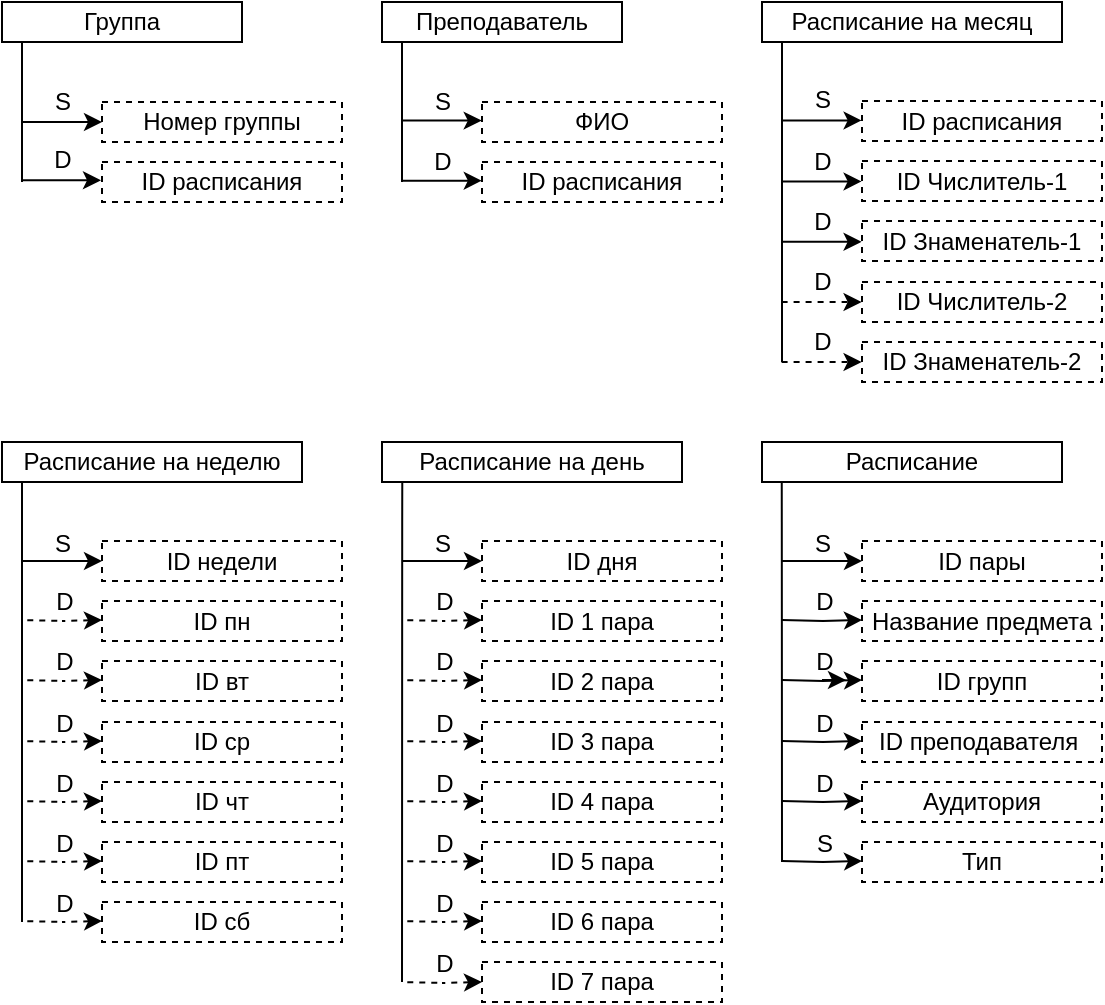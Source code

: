 <mxfile version="12.1.3" type="device" pages="1"><diagram id="t9Kr0khaXr0dIN8SXj3w" name="Page-1"><mxGraphModel dx="996" dy="578" grid="1" gridSize="10" guides="1" tooltips="1" connect="1" arrows="1" fold="1" page="1" pageScale="1" pageWidth="827" pageHeight="1169" math="0" shadow="0"><root><mxCell id="0"/><mxCell id="1" parent="0"/><mxCell id="m0qn-0lOwXxllAERB_n6-25" style="edgeStyle=orthogonalEdgeStyle;rounded=0;orthogonalLoop=1;jettySize=auto;html=1;entryX=0;entryY=0.5;entryDx=0;entryDy=0;" edge="1" parent="1" target="m0qn-0lOwXxllAERB_n6-26"><mxGeometry relative="1" as="geometry"><mxPoint x="110" y="380" as="targetPoint"/><mxPoint x="40" y="380" as="sourcePoint"/><Array as="points"><mxPoint x="40" y="380"/></Array></mxGeometry></mxCell><mxCell id="m0qn-0lOwXxllAERB_n6-32" value="S" style="text;html=1;resizable=0;points=[];align=center;verticalAlign=middle;labelBackgroundColor=#ffffff;" vertex="1" connectable="0" parent="m0qn-0lOwXxllAERB_n6-25"><mxGeometry y="15" relative="1" as="geometry"><mxPoint y="5" as="offset"/></mxGeometry></mxCell><mxCell id="m0qn-0lOwXxllAERB_n6-97" style="edgeStyle=orthogonalEdgeStyle;rounded=0;orthogonalLoop=1;jettySize=auto;html=1;endArrow=none;endFill=0;" edge="1" parent="1" source="m0qn-0lOwXxllAERB_n6-18"><mxGeometry relative="1" as="geometry"><mxPoint x="40" y="410" as="targetPoint"/><Array as="points"><mxPoint x="40" y="360"/><mxPoint x="40" y="360"/></Array></mxGeometry></mxCell><mxCell id="m0qn-0lOwXxllAERB_n6-18" value="Группа" style="rounded=0;whiteSpace=wrap;html=1;" vertex="1" parent="1"><mxGeometry x="30" y="320" width="120" height="20" as="geometry"/></mxCell><mxCell id="m0qn-0lOwXxllAERB_n6-116" style="edgeStyle=orthogonalEdgeStyle;rounded=0;orthogonalLoop=1;jettySize=auto;html=1;startArrow=none;startFill=0;endArrow=none;endFill=0;" edge="1" parent="1" source="m0qn-0lOwXxllAERB_n6-19"><mxGeometry relative="1" as="geometry"><mxPoint x="230" y="410" as="targetPoint"/><Array as="points"><mxPoint x="230" y="350"/><mxPoint x="230" y="350"/></Array></mxGeometry></mxCell><mxCell id="m0qn-0lOwXxllAERB_n6-19" value="Преподаватель" style="rounded=0;whiteSpace=wrap;html=1;" vertex="1" parent="1"><mxGeometry x="220" y="320" width="120" height="20" as="geometry"/></mxCell><mxCell id="m0qn-0lOwXxllAERB_n6-122" style="edgeStyle=orthogonalEdgeStyle;rounded=0;orthogonalLoop=1;jettySize=auto;html=1;startArrow=none;startFill=0;endArrow=none;endFill=0;" edge="1" parent="1" source="m0qn-0lOwXxllAERB_n6-21"><mxGeometry relative="1" as="geometry"><mxPoint x="420" y="500" as="targetPoint"/><Array as="points"><mxPoint x="420" y="350"/><mxPoint x="420" y="350"/></Array></mxGeometry></mxCell><mxCell id="m0qn-0lOwXxllAERB_n6-21" value="Расписание на месяц" style="rounded=0;whiteSpace=wrap;html=1;" vertex="1" parent="1"><mxGeometry x="410" y="320" width="150" height="20" as="geometry"/></mxCell><mxCell id="m0qn-0lOwXxllAERB_n6-98" style="edgeStyle=orthogonalEdgeStyle;rounded=0;orthogonalLoop=1;jettySize=auto;html=1;endArrow=none;endFill=0;" edge="1" parent="1" source="m0qn-0lOwXxllAERB_n6-22"><mxGeometry relative="1" as="geometry"><mxPoint x="40" y="780" as="targetPoint"/><Array as="points"><mxPoint x="40" y="580"/><mxPoint x="40" y="580"/></Array></mxGeometry></mxCell><mxCell id="m0qn-0lOwXxllAERB_n6-22" value="Расписание на неделю" style="rounded=0;whiteSpace=wrap;html=1;" vertex="1" parent="1"><mxGeometry x="30" y="540" width="150" height="20" as="geometry"/></mxCell><mxCell id="m0qn-0lOwXxllAERB_n6-23" value="Расписание на день" style="rounded=0;whiteSpace=wrap;html=1;" vertex="1" parent="1"><mxGeometry x="220" y="540" width="150" height="20" as="geometry"/></mxCell><mxCell id="m0qn-0lOwXxllAERB_n6-24" value="Расписание" style="rounded=0;whiteSpace=wrap;html=1;" vertex="1" parent="1"><mxGeometry x="410" y="540" width="150" height="20" as="geometry"/></mxCell><mxCell id="m0qn-0lOwXxllAERB_n6-26" value="Номер группы" style="rounded=0;whiteSpace=wrap;html=1;dashed=1;" vertex="1" parent="1"><mxGeometry x="80" y="370" width="120" height="20" as="geometry"/></mxCell><mxCell id="m0qn-0lOwXxllAERB_n6-27" value="ID расписания" style="rounded=0;whiteSpace=wrap;html=1;dashed=1;" vertex="1" parent="1"><mxGeometry x="80" y="400" width="120" height="20" as="geometry"/></mxCell><mxCell id="m0qn-0lOwXxllAERB_n6-36" value="ФИО" style="rounded=0;whiteSpace=wrap;html=1;dashed=1;" vertex="1" parent="1"><mxGeometry x="270" y="370" width="120" height="20" as="geometry"/></mxCell><mxCell id="m0qn-0lOwXxllAERB_n6-39" value="ID расписания" style="rounded=0;whiteSpace=wrap;html=1;dashed=1;" vertex="1" parent="1"><mxGeometry x="270" y="400" width="120" height="20" as="geometry"/></mxCell><mxCell id="m0qn-0lOwXxllAERB_n6-42" value="ID расписания" style="rounded=0;whiteSpace=wrap;html=1;dashed=1;" vertex="1" parent="1"><mxGeometry x="460" y="369.5" width="120" height="20" as="geometry"/></mxCell><mxCell id="m0qn-0lOwXxllAERB_n6-45" value="&lt;span style=&quot;text-align: left ; white-space: nowrap&quot;&gt;ID Числитель-1&lt;/span&gt;" style="rounded=0;whiteSpace=wrap;html=1;dashed=1;" vertex="1" parent="1"><mxGeometry x="460" y="399.5" width="120" height="20" as="geometry"/></mxCell><mxCell id="m0qn-0lOwXxllAERB_n6-50" value="&lt;span style=&quot;text-align: left ; white-space: nowrap&quot;&gt;ID Знаменатель-1&lt;/span&gt;" style="rounded=0;whiteSpace=wrap;html=1;dashed=1;" vertex="1" parent="1"><mxGeometry x="460" y="429.5" width="120" height="20" as="geometry"/></mxCell><mxCell id="m0qn-0lOwXxllAERB_n6-53" value="&lt;span style=&quot;text-align: left ; white-space: nowrap&quot;&gt;ID Числитель-2&lt;/span&gt;" style="rounded=0;whiteSpace=wrap;html=1;dashed=1;" vertex="1" parent="1"><mxGeometry x="460" y="460" width="120" height="20" as="geometry"/></mxCell><mxCell id="m0qn-0lOwXxllAERB_n6-54" value="&lt;span style=&quot;text-align: left ; white-space: nowrap&quot;&gt;ID Знаменатель-2&lt;/span&gt;" style="rounded=0;whiteSpace=wrap;html=1;dashed=1;" vertex="1" parent="1"><mxGeometry x="460" y="490" width="120" height="20" as="geometry"/></mxCell><mxCell id="m0qn-0lOwXxllAERB_n6-99" style="edgeStyle=orthogonalEdgeStyle;rounded=0;orthogonalLoop=1;jettySize=auto;html=1;endArrow=none;endFill=0;startArrow=classic;startFill=1;" edge="1" parent="1" source="m0qn-0lOwXxllAERB_n6-84"><mxGeometry relative="1" as="geometry"><mxPoint x="40" y="599.5" as="targetPoint"/></mxGeometry></mxCell><mxCell id="m0qn-0lOwXxllAERB_n6-100" value="S" style="text;html=1;resizable=0;points=[];align=center;verticalAlign=middle;labelBackgroundColor=#ffffff;" vertex="1" connectable="0" parent="m0qn-0lOwXxllAERB_n6-99"><mxGeometry x="0.176" relative="1" as="geometry"><mxPoint x="3.5" y="-9.5" as="offset"/></mxGeometry></mxCell><mxCell id="m0qn-0lOwXxllAERB_n6-84" value="ID недели" style="rounded=0;whiteSpace=wrap;html=1;dashed=1;" vertex="1" parent="1"><mxGeometry x="80" y="589.5" width="120" height="20" as="geometry"/></mxCell><mxCell id="m0qn-0lOwXxllAERB_n6-87" value="&lt;span style=&quot;text-align: left ; white-space: nowrap&quot;&gt;ID пн&lt;/span&gt;" style="rounded=0;whiteSpace=wrap;html=1;dashed=1;" vertex="1" parent="1"><mxGeometry x="80" y="619.5" width="120" height="20" as="geometry"/></mxCell><mxCell id="m0qn-0lOwXxllAERB_n6-88" value="&lt;span style=&quot;text-align: left ; white-space: nowrap&quot;&gt;ID вт&lt;/span&gt;" style="rounded=0;whiteSpace=wrap;html=1;dashed=1;" vertex="1" parent="1"><mxGeometry x="80" y="649.5" width="120" height="20" as="geometry"/></mxCell><mxCell id="m0qn-0lOwXxllAERB_n6-89" value="&lt;span style=&quot;text-align: left ; white-space: nowrap&quot;&gt;ID ср&lt;/span&gt;" style="rounded=0;whiteSpace=wrap;html=1;dashed=1;" vertex="1" parent="1"><mxGeometry x="80" y="680" width="120" height="20" as="geometry"/></mxCell><mxCell id="m0qn-0lOwXxllAERB_n6-90" value="&lt;span style=&quot;text-align: left ; white-space: nowrap&quot;&gt;ID чт&lt;/span&gt;" style="rounded=0;whiteSpace=wrap;html=1;dashed=1;" vertex="1" parent="1"><mxGeometry x="80" y="710" width="120" height="20" as="geometry"/></mxCell><mxCell id="m0qn-0lOwXxllAERB_n6-93" style="edgeStyle=orthogonalEdgeStyle;rounded=0;orthogonalLoop=1;jettySize=auto;html=1;entryX=0;entryY=0.5;entryDx=0;entryDy=0;" edge="1" parent="1"><mxGeometry relative="1" as="geometry"><mxPoint x="79.5" y="409.143" as="targetPoint"/><mxPoint x="39.5" y="409.143" as="sourcePoint"/><Array as="points"><mxPoint x="39.5" y="409"/></Array></mxGeometry></mxCell><mxCell id="m0qn-0lOwXxllAERB_n6-94" value="D" style="text;html=1;resizable=0;points=[];align=center;verticalAlign=middle;labelBackgroundColor=#ffffff;" vertex="1" connectable="0" parent="m0qn-0lOwXxllAERB_n6-93"><mxGeometry y="15" relative="1" as="geometry"><mxPoint y="5" as="offset"/></mxGeometry></mxCell><mxCell id="m0qn-0lOwXxllAERB_n6-101" value="&lt;span style=&quot;text-align: left ; white-space: nowrap&quot;&gt;ID пт&lt;/span&gt;" style="rounded=0;whiteSpace=wrap;html=1;dashed=1;" vertex="1" parent="1"><mxGeometry x="80" y="740" width="120" height="20" as="geometry"/></mxCell><mxCell id="m0qn-0lOwXxllAERB_n6-102" value="&lt;span style=&quot;text-align: left ; white-space: nowrap&quot;&gt;ID сб&lt;/span&gt;" style="rounded=0;whiteSpace=wrap;html=1;dashed=1;" vertex="1" parent="1"><mxGeometry x="80" y="770" width="120" height="20" as="geometry"/></mxCell><mxCell id="m0qn-0lOwXxllAERB_n6-103" style="edgeStyle=orthogonalEdgeStyle;rounded=0;orthogonalLoop=1;jettySize=auto;html=1;endArrow=none;endFill=0;startArrow=classic;startFill=1;dashed=1;" edge="1" parent="1"><mxGeometry relative="1" as="geometry"><mxPoint x="40" y="629" as="targetPoint"/><mxPoint x="80" y="629" as="sourcePoint"/></mxGeometry></mxCell><mxCell id="m0qn-0lOwXxllAERB_n6-104" value="D" style="text;html=1;resizable=0;points=[];align=center;verticalAlign=middle;labelBackgroundColor=#ffffff;" vertex="1" connectable="0" parent="m0qn-0lOwXxllAERB_n6-103"><mxGeometry x="0.176" relative="1" as="geometry"><mxPoint x="3.5" y="-9.5" as="offset"/></mxGeometry></mxCell><mxCell id="m0qn-0lOwXxllAERB_n6-105" style="edgeStyle=orthogonalEdgeStyle;rounded=0;orthogonalLoop=1;jettySize=auto;html=1;endArrow=none;endFill=0;startArrow=classic;startFill=1;dashed=1;" edge="1" parent="1"><mxGeometry relative="1" as="geometry"><mxPoint x="40" y="659" as="targetPoint"/><mxPoint x="80" y="659" as="sourcePoint"/></mxGeometry></mxCell><mxCell id="m0qn-0lOwXxllAERB_n6-106" value="D" style="text;html=1;resizable=0;points=[];align=center;verticalAlign=middle;labelBackgroundColor=#ffffff;" vertex="1" connectable="0" parent="m0qn-0lOwXxllAERB_n6-105"><mxGeometry x="0.176" relative="1" as="geometry"><mxPoint x="3.5" y="-9.5" as="offset"/></mxGeometry></mxCell><mxCell id="m0qn-0lOwXxllAERB_n6-107" style="edgeStyle=orthogonalEdgeStyle;rounded=0;orthogonalLoop=1;jettySize=auto;html=1;endArrow=none;endFill=0;startArrow=classic;startFill=1;dashed=1;" edge="1" parent="1"><mxGeometry relative="1" as="geometry"><mxPoint x="40" y="689.5" as="targetPoint"/><mxPoint x="80" y="689.5" as="sourcePoint"/></mxGeometry></mxCell><mxCell id="m0qn-0lOwXxllAERB_n6-108" value="D" style="text;html=1;resizable=0;points=[];align=center;verticalAlign=middle;labelBackgroundColor=#ffffff;" vertex="1" connectable="0" parent="m0qn-0lOwXxllAERB_n6-107"><mxGeometry x="0.176" relative="1" as="geometry"><mxPoint x="3.5" y="-9.5" as="offset"/></mxGeometry></mxCell><mxCell id="m0qn-0lOwXxllAERB_n6-109" style="edgeStyle=orthogonalEdgeStyle;rounded=0;orthogonalLoop=1;jettySize=auto;html=1;endArrow=none;endFill=0;startArrow=classic;startFill=1;dashed=1;" edge="1" parent="1"><mxGeometry relative="1" as="geometry"><mxPoint x="40" y="719.5" as="targetPoint"/><mxPoint x="80" y="719.5" as="sourcePoint"/></mxGeometry></mxCell><mxCell id="m0qn-0lOwXxllAERB_n6-110" value="D" style="text;html=1;resizable=0;points=[];align=center;verticalAlign=middle;labelBackgroundColor=#ffffff;" vertex="1" connectable="0" parent="m0qn-0lOwXxllAERB_n6-109"><mxGeometry x="0.176" relative="1" as="geometry"><mxPoint x="3.5" y="-9.5" as="offset"/></mxGeometry></mxCell><mxCell id="m0qn-0lOwXxllAERB_n6-111" style="edgeStyle=orthogonalEdgeStyle;rounded=0;orthogonalLoop=1;jettySize=auto;html=1;endArrow=none;endFill=0;startArrow=classic;startFill=1;dashed=1;" edge="1" parent="1"><mxGeometry relative="1" as="geometry"><mxPoint x="40" y="749.5" as="targetPoint"/><mxPoint x="80" y="749.5" as="sourcePoint"/></mxGeometry></mxCell><mxCell id="m0qn-0lOwXxllAERB_n6-112" value="D" style="text;html=1;resizable=0;points=[];align=center;verticalAlign=middle;labelBackgroundColor=#ffffff;" vertex="1" connectable="0" parent="m0qn-0lOwXxllAERB_n6-111"><mxGeometry x="0.176" relative="1" as="geometry"><mxPoint x="3.5" y="-9.5" as="offset"/></mxGeometry></mxCell><mxCell id="m0qn-0lOwXxllAERB_n6-113" style="edgeStyle=orthogonalEdgeStyle;rounded=0;orthogonalLoop=1;jettySize=auto;html=1;endArrow=none;endFill=0;startArrow=classic;startFill=1;dashed=1;" edge="1" parent="1"><mxGeometry relative="1" as="geometry"><mxPoint x="40" y="779.5" as="targetPoint"/><mxPoint x="80" y="779.5" as="sourcePoint"/></mxGeometry></mxCell><mxCell id="m0qn-0lOwXxllAERB_n6-114" value="D" style="text;html=1;resizable=0;points=[];align=center;verticalAlign=middle;labelBackgroundColor=#ffffff;" vertex="1" connectable="0" parent="m0qn-0lOwXxllAERB_n6-113"><mxGeometry x="0.176" relative="1" as="geometry"><mxPoint x="3.5" y="-9.5" as="offset"/></mxGeometry></mxCell><mxCell id="m0qn-0lOwXxllAERB_n6-117" style="edgeStyle=orthogonalEdgeStyle;rounded=0;orthogonalLoop=1;jettySize=auto;html=1;entryX=0;entryY=0.5;entryDx=0;entryDy=0;" edge="1" parent="1"><mxGeometry relative="1" as="geometry"><mxPoint x="269.857" y="379.31" as="targetPoint"/><mxPoint x="229.857" y="379.31" as="sourcePoint"/><Array as="points"><mxPoint x="230" y="379.5"/></Array></mxGeometry></mxCell><mxCell id="m0qn-0lOwXxllAERB_n6-118" value="S" style="text;html=1;resizable=0;points=[];align=center;verticalAlign=middle;labelBackgroundColor=#ffffff;" vertex="1" connectable="0" parent="m0qn-0lOwXxllAERB_n6-117"><mxGeometry y="15" relative="1" as="geometry"><mxPoint y="5" as="offset"/></mxGeometry></mxCell><mxCell id="m0qn-0lOwXxllAERB_n6-119" style="edgeStyle=orthogonalEdgeStyle;rounded=0;orthogonalLoop=1;jettySize=auto;html=1;entryX=0;entryY=0.5;entryDx=0;entryDy=0;" edge="1" parent="1"><mxGeometry relative="1" as="geometry"><mxPoint x="269.881" y="409.333" as="targetPoint"/><mxPoint x="229.881" y="409.333" as="sourcePoint"/><Array as="points"><mxPoint x="230" y="409"/></Array></mxGeometry></mxCell><mxCell id="m0qn-0lOwXxllAERB_n6-120" value="D" style="text;html=1;resizable=0;points=[];align=center;verticalAlign=middle;labelBackgroundColor=#ffffff;" vertex="1" connectable="0" parent="m0qn-0lOwXxllAERB_n6-119"><mxGeometry y="15" relative="1" as="geometry"><mxPoint y="5" as="offset"/></mxGeometry></mxCell><mxCell id="m0qn-0lOwXxllAERB_n6-123" style="edgeStyle=orthogonalEdgeStyle;rounded=0;orthogonalLoop=1;jettySize=auto;html=1;entryX=0;entryY=0.5;entryDx=0;entryDy=0;" edge="1" parent="1"><mxGeometry relative="1" as="geometry"><mxPoint x="459.8" y="379.2" as="targetPoint"/><mxPoint x="419.8" y="379.2" as="sourcePoint"/><Array as="points"><mxPoint x="420" y="379.5"/></Array></mxGeometry></mxCell><mxCell id="m0qn-0lOwXxllAERB_n6-124" value="S" style="text;html=1;resizable=0;points=[];align=center;verticalAlign=middle;labelBackgroundColor=#ffffff;" vertex="1" connectable="0" parent="m0qn-0lOwXxllAERB_n6-123"><mxGeometry y="15" relative="1" as="geometry"><mxPoint y="5" as="offset"/></mxGeometry></mxCell><mxCell id="m0qn-0lOwXxllAERB_n6-125" style="edgeStyle=orthogonalEdgeStyle;rounded=0;orthogonalLoop=1;jettySize=auto;html=1;entryX=0;entryY=0.5;entryDx=0;entryDy=0;" edge="1" parent="1"><mxGeometry relative="1" as="geometry"><mxPoint x="459.8" y="409.7" as="targetPoint"/><mxPoint x="419.8" y="409.7" as="sourcePoint"/><Array as="points"><mxPoint x="440" y="409.5"/><mxPoint x="440" y="409.5"/></Array></mxGeometry></mxCell><mxCell id="m0qn-0lOwXxllAERB_n6-126" value="D" style="text;html=1;resizable=0;points=[];align=center;verticalAlign=middle;labelBackgroundColor=#ffffff;" vertex="1" connectable="0" parent="m0qn-0lOwXxllAERB_n6-125"><mxGeometry y="15" relative="1" as="geometry"><mxPoint y="5" as="offset"/></mxGeometry></mxCell><mxCell id="m0qn-0lOwXxllAERB_n6-127" style="edgeStyle=orthogonalEdgeStyle;rounded=0;orthogonalLoop=1;jettySize=auto;html=1;entryX=0;entryY=0.5;entryDx=0;entryDy=0;" edge="1" parent="1"><mxGeometry relative="1" as="geometry"><mxPoint x="459.8" y="439.9" as="targetPoint"/><mxPoint x="419.8" y="439.9" as="sourcePoint"/><Array as="points"><mxPoint x="420" y="439.5"/></Array></mxGeometry></mxCell><mxCell id="m0qn-0lOwXxllAERB_n6-128" value="D" style="text;html=1;resizable=0;points=[];align=center;verticalAlign=middle;labelBackgroundColor=#ffffff;" vertex="1" connectable="0" parent="m0qn-0lOwXxllAERB_n6-127"><mxGeometry y="15" relative="1" as="geometry"><mxPoint y="5" as="offset"/></mxGeometry></mxCell><mxCell id="m0qn-0lOwXxllAERB_n6-129" style="edgeStyle=orthogonalEdgeStyle;rounded=0;orthogonalLoop=1;jettySize=auto;html=1;entryX=0;entryY=0.5;entryDx=0;entryDy=0;dashed=1;" edge="1" parent="1"><mxGeometry relative="1" as="geometry"><mxPoint x="459.8" y="470" as="targetPoint"/><mxPoint x="419.8" y="470" as="sourcePoint"/><Array as="points"><mxPoint x="420" y="469.5"/></Array></mxGeometry></mxCell><mxCell id="m0qn-0lOwXxllAERB_n6-130" value="D" style="text;html=1;resizable=0;points=[];align=center;verticalAlign=middle;labelBackgroundColor=#ffffff;" vertex="1" connectable="0" parent="m0qn-0lOwXxllAERB_n6-129"><mxGeometry y="15" relative="1" as="geometry"><mxPoint y="5" as="offset"/></mxGeometry></mxCell><mxCell id="m0qn-0lOwXxllAERB_n6-131" style="edgeStyle=orthogonalEdgeStyle;rounded=0;orthogonalLoop=1;jettySize=auto;html=1;entryX=0;entryY=0.5;entryDx=0;entryDy=0;dashed=1;" edge="1" parent="1"><mxGeometry relative="1" as="geometry"><mxPoint x="459.8" y="500" as="targetPoint"/><mxPoint x="419.8" y="500" as="sourcePoint"/><Array as="points"><mxPoint x="420" y="499.5"/></Array></mxGeometry></mxCell><mxCell id="m0qn-0lOwXxllAERB_n6-132" value="D" style="text;html=1;resizable=0;points=[];align=center;verticalAlign=middle;labelBackgroundColor=#ffffff;" vertex="1" connectable="0" parent="m0qn-0lOwXxllAERB_n6-131"><mxGeometry y="15" relative="1" as="geometry"><mxPoint y="5" as="offset"/></mxGeometry></mxCell><mxCell id="m0qn-0lOwXxllAERB_n6-133" style="edgeStyle=orthogonalEdgeStyle;rounded=0;orthogonalLoop=1;jettySize=auto;html=1;endArrow=none;endFill=0;" edge="1" parent="1"><mxGeometry relative="1" as="geometry"><mxPoint x="230" y="810" as="targetPoint"/><mxPoint x="230.138" y="560" as="sourcePoint"/><Array as="points"><mxPoint x="230" y="580"/><mxPoint x="230" y="580"/></Array></mxGeometry></mxCell><mxCell id="m0qn-0lOwXxllAERB_n6-134" style="edgeStyle=orthogonalEdgeStyle;rounded=0;orthogonalLoop=1;jettySize=auto;html=1;endArrow=none;endFill=0;startArrow=classic;startFill=1;" edge="1" parent="1" source="m0qn-0lOwXxllAERB_n6-136"><mxGeometry relative="1" as="geometry"><mxPoint x="230" y="599.5" as="targetPoint"/></mxGeometry></mxCell><mxCell id="m0qn-0lOwXxllAERB_n6-135" value="S" style="text;html=1;resizable=0;points=[];align=center;verticalAlign=middle;labelBackgroundColor=#ffffff;" vertex="1" connectable="0" parent="m0qn-0lOwXxllAERB_n6-134"><mxGeometry x="0.176" relative="1" as="geometry"><mxPoint x="3.5" y="-9.5" as="offset"/></mxGeometry></mxCell><mxCell id="m0qn-0lOwXxllAERB_n6-136" value="ID дня" style="rounded=0;whiteSpace=wrap;html=1;dashed=1;" vertex="1" parent="1"><mxGeometry x="270" y="589.5" width="120" height="20" as="geometry"/></mxCell><mxCell id="m0qn-0lOwXxllAERB_n6-137" value="&lt;span style=&quot;text-align: left ; white-space: nowrap&quot;&gt;ID 1 пара&lt;/span&gt;" style="rounded=0;whiteSpace=wrap;html=1;dashed=1;" vertex="1" parent="1"><mxGeometry x="270" y="619.5" width="120" height="20" as="geometry"/></mxCell><mxCell id="m0qn-0lOwXxllAERB_n6-138" value="&lt;span style=&quot;text-align: left ; white-space: nowrap&quot;&gt;ID 2 пара&lt;/span&gt;" style="rounded=0;whiteSpace=wrap;html=1;dashed=1;" vertex="1" parent="1"><mxGeometry x="270" y="649.5" width="120" height="20" as="geometry"/></mxCell><mxCell id="m0qn-0lOwXxllAERB_n6-139" value="&lt;span style=&quot;text-align: left ; white-space: nowrap&quot;&gt;ID 3 пара&lt;/span&gt;" style="rounded=0;whiteSpace=wrap;html=1;dashed=1;" vertex="1" parent="1"><mxGeometry x="270" y="680" width="120" height="20" as="geometry"/></mxCell><mxCell id="m0qn-0lOwXxllAERB_n6-140" value="&lt;span style=&quot;text-align: left ; white-space: nowrap&quot;&gt;ID 4 пара&lt;/span&gt;" style="rounded=0;whiteSpace=wrap;html=1;dashed=1;" vertex="1" parent="1"><mxGeometry x="270" y="710" width="120" height="20" as="geometry"/></mxCell><mxCell id="m0qn-0lOwXxllAERB_n6-141" value="&lt;span style=&quot;text-align: left ; white-space: nowrap&quot;&gt;ID 5 пара&lt;/span&gt;" style="rounded=0;whiteSpace=wrap;html=1;dashed=1;" vertex="1" parent="1"><mxGeometry x="270" y="740" width="120" height="20" as="geometry"/></mxCell><mxCell id="m0qn-0lOwXxllAERB_n6-142" value="&lt;span style=&quot;text-align: left ; white-space: nowrap&quot;&gt;ID 6 пара&lt;/span&gt;" style="rounded=0;whiteSpace=wrap;html=1;dashed=1;" vertex="1" parent="1"><mxGeometry x="270" y="770" width="120" height="20" as="geometry"/></mxCell><mxCell id="m0qn-0lOwXxllAERB_n6-143" style="edgeStyle=orthogonalEdgeStyle;rounded=0;orthogonalLoop=1;jettySize=auto;html=1;endArrow=none;endFill=0;startArrow=classic;startFill=1;dashed=1;" edge="1" parent="1"><mxGeometry relative="1" as="geometry"><mxPoint x="230" y="629" as="targetPoint"/><mxPoint x="270" y="629" as="sourcePoint"/></mxGeometry></mxCell><mxCell id="m0qn-0lOwXxllAERB_n6-144" value="D" style="text;html=1;resizable=0;points=[];align=center;verticalAlign=middle;labelBackgroundColor=#ffffff;" vertex="1" connectable="0" parent="m0qn-0lOwXxllAERB_n6-143"><mxGeometry x="0.176" relative="1" as="geometry"><mxPoint x="3.5" y="-9.5" as="offset"/></mxGeometry></mxCell><mxCell id="m0qn-0lOwXxllAERB_n6-145" style="edgeStyle=orthogonalEdgeStyle;rounded=0;orthogonalLoop=1;jettySize=auto;html=1;endArrow=none;endFill=0;startArrow=classic;startFill=1;dashed=1;" edge="1" parent="1"><mxGeometry relative="1" as="geometry"><mxPoint x="230" y="659" as="targetPoint"/><mxPoint x="270" y="659" as="sourcePoint"/></mxGeometry></mxCell><mxCell id="m0qn-0lOwXxllAERB_n6-146" value="D" style="text;html=1;resizable=0;points=[];align=center;verticalAlign=middle;labelBackgroundColor=#ffffff;" vertex="1" connectable="0" parent="m0qn-0lOwXxllAERB_n6-145"><mxGeometry x="0.176" relative="1" as="geometry"><mxPoint x="3.5" y="-9.5" as="offset"/></mxGeometry></mxCell><mxCell id="m0qn-0lOwXxllAERB_n6-147" style="edgeStyle=orthogonalEdgeStyle;rounded=0;orthogonalLoop=1;jettySize=auto;html=1;endArrow=none;endFill=0;startArrow=classic;startFill=1;dashed=1;" edge="1" parent="1"><mxGeometry relative="1" as="geometry"><mxPoint x="230" y="689.5" as="targetPoint"/><mxPoint x="270" y="689.5" as="sourcePoint"/></mxGeometry></mxCell><mxCell id="m0qn-0lOwXxllAERB_n6-148" value="D" style="text;html=1;resizable=0;points=[];align=center;verticalAlign=middle;labelBackgroundColor=#ffffff;" vertex="1" connectable="0" parent="m0qn-0lOwXxllAERB_n6-147"><mxGeometry x="0.176" relative="1" as="geometry"><mxPoint x="3.5" y="-9.5" as="offset"/></mxGeometry></mxCell><mxCell id="m0qn-0lOwXxllAERB_n6-149" style="edgeStyle=orthogonalEdgeStyle;rounded=0;orthogonalLoop=1;jettySize=auto;html=1;endArrow=none;endFill=0;startArrow=classic;startFill=1;dashed=1;" edge="1" parent="1"><mxGeometry relative="1" as="geometry"><mxPoint x="230" y="719.5" as="targetPoint"/><mxPoint x="270" y="719.5" as="sourcePoint"/></mxGeometry></mxCell><mxCell id="m0qn-0lOwXxllAERB_n6-150" value="D" style="text;html=1;resizable=0;points=[];align=center;verticalAlign=middle;labelBackgroundColor=#ffffff;" vertex="1" connectable="0" parent="m0qn-0lOwXxllAERB_n6-149"><mxGeometry x="0.176" relative="1" as="geometry"><mxPoint x="3.5" y="-9.5" as="offset"/></mxGeometry></mxCell><mxCell id="m0qn-0lOwXxllAERB_n6-151" style="edgeStyle=orthogonalEdgeStyle;rounded=0;orthogonalLoop=1;jettySize=auto;html=1;endArrow=none;endFill=0;startArrow=classic;startFill=1;dashed=1;" edge="1" parent="1"><mxGeometry relative="1" as="geometry"><mxPoint x="230" y="749.5" as="targetPoint"/><mxPoint x="270" y="749.5" as="sourcePoint"/></mxGeometry></mxCell><mxCell id="m0qn-0lOwXxllAERB_n6-152" value="D" style="text;html=1;resizable=0;points=[];align=center;verticalAlign=middle;labelBackgroundColor=#ffffff;" vertex="1" connectable="0" parent="m0qn-0lOwXxllAERB_n6-151"><mxGeometry x="0.176" relative="1" as="geometry"><mxPoint x="3.5" y="-9.5" as="offset"/></mxGeometry></mxCell><mxCell id="m0qn-0lOwXxllAERB_n6-153" style="edgeStyle=orthogonalEdgeStyle;rounded=0;orthogonalLoop=1;jettySize=auto;html=1;endArrow=none;endFill=0;startArrow=classic;startFill=1;dashed=1;" edge="1" parent="1"><mxGeometry relative="1" as="geometry"><mxPoint x="230" y="779.5" as="targetPoint"/><mxPoint x="270" y="779.5" as="sourcePoint"/></mxGeometry></mxCell><mxCell id="m0qn-0lOwXxllAERB_n6-154" value="D" style="text;html=1;resizable=0;points=[];align=center;verticalAlign=middle;labelBackgroundColor=#ffffff;" vertex="1" connectable="0" parent="m0qn-0lOwXxllAERB_n6-153"><mxGeometry x="0.176" relative="1" as="geometry"><mxPoint x="3.5" y="-9.5" as="offset"/></mxGeometry></mxCell><mxCell id="m0qn-0lOwXxllAERB_n6-155" value="&lt;span style=&quot;text-align: left ; white-space: nowrap&quot;&gt;ID 7 пара&lt;/span&gt;" style="rounded=0;whiteSpace=wrap;html=1;dashed=1;" vertex="1" parent="1"><mxGeometry x="270" y="800" width="120" height="20" as="geometry"/></mxCell><mxCell id="m0qn-0lOwXxllAERB_n6-156" style="edgeStyle=orthogonalEdgeStyle;rounded=0;orthogonalLoop=1;jettySize=auto;html=1;endArrow=none;endFill=0;startArrow=classic;startFill=1;dashed=1;" edge="1" parent="1"><mxGeometry relative="1" as="geometry"><mxPoint x="230" y="810" as="targetPoint"/><mxPoint x="270" y="810" as="sourcePoint"/></mxGeometry></mxCell><mxCell id="m0qn-0lOwXxllAERB_n6-157" value="D" style="text;html=1;resizable=0;points=[];align=center;verticalAlign=middle;labelBackgroundColor=#ffffff;" vertex="1" connectable="0" parent="m0qn-0lOwXxllAERB_n6-156"><mxGeometry x="0.176" relative="1" as="geometry"><mxPoint x="3.5" y="-9.5" as="offset"/></mxGeometry></mxCell><mxCell id="m0qn-0lOwXxllAERB_n6-158" style="edgeStyle=orthogonalEdgeStyle;rounded=0;orthogonalLoop=1;jettySize=auto;html=1;endArrow=none;endFill=0;" edge="1" parent="1"><mxGeometry relative="1" as="geometry"><mxPoint x="420" y="750" as="targetPoint"/><mxPoint x="419.882" y="559.647" as="sourcePoint"/><Array as="points"><mxPoint x="420" y="580"/><mxPoint x="420" y="580"/></Array></mxGeometry></mxCell><mxCell id="m0qn-0lOwXxllAERB_n6-159" style="edgeStyle=orthogonalEdgeStyle;rounded=0;orthogonalLoop=1;jettySize=auto;html=1;endArrow=none;endFill=0;startArrow=classic;startFill=1;" edge="1" parent="1" source="m0qn-0lOwXxllAERB_n6-161"><mxGeometry relative="1" as="geometry"><mxPoint x="420" y="599.5" as="targetPoint"/></mxGeometry></mxCell><mxCell id="m0qn-0lOwXxllAERB_n6-160" value="S" style="text;html=1;resizable=0;points=[];align=center;verticalAlign=middle;labelBackgroundColor=#ffffff;" vertex="1" connectable="0" parent="m0qn-0lOwXxllAERB_n6-159"><mxGeometry x="0.176" relative="1" as="geometry"><mxPoint x="3.5" y="-9.5" as="offset"/></mxGeometry></mxCell><mxCell id="m0qn-0lOwXxllAERB_n6-161" value="ID пары" style="rounded=0;whiteSpace=wrap;html=1;dashed=1;" vertex="1" parent="1"><mxGeometry x="460" y="589.5" width="120" height="20" as="geometry"/></mxCell><mxCell id="m0qn-0lOwXxllAERB_n6-162" value="&lt;span style=&quot;text-align: left ; white-space: nowrap&quot;&gt;Название предмета&lt;/span&gt;" style="rounded=0;whiteSpace=wrap;html=1;dashed=1;" vertex="1" parent="1"><mxGeometry x="460" y="619.5" width="120" height="20" as="geometry"/></mxCell><mxCell id="m0qn-0lOwXxllAERB_n6-163" value="&lt;span style=&quot;text-align: left ; white-space: nowrap&quot;&gt;ID групп&lt;/span&gt;" style="rounded=0;whiteSpace=wrap;html=1;dashed=1;" vertex="1" parent="1"><mxGeometry x="460" y="649.5" width="120" height="20" as="geometry"/></mxCell><mxCell id="m0qn-0lOwXxllAERB_n6-164" value="&lt;span style=&quot;text-align: left ; white-space: nowrap&quot;&gt;ID преподавателя&amp;nbsp;&lt;/span&gt;" style="rounded=0;whiteSpace=wrap;html=1;dashed=1;" vertex="1" parent="1"><mxGeometry x="460" y="680" width="120" height="20" as="geometry"/></mxCell><mxCell id="m0qn-0lOwXxllAERB_n6-165" value="&lt;span style=&quot;text-align: left ; white-space: nowrap&quot;&gt;Аудитория&lt;/span&gt;" style="rounded=0;whiteSpace=wrap;html=1;dashed=1;" vertex="1" parent="1"><mxGeometry x="460" y="710" width="120" height="20" as="geometry"/></mxCell><mxCell id="m0qn-0lOwXxllAERB_n6-166" value="&lt;span style=&quot;text-align: left ; white-space: nowrap&quot;&gt;Тип&lt;/span&gt;" style="rounded=0;whiteSpace=wrap;html=1;dashed=1;" vertex="1" parent="1"><mxGeometry x="460" y="740" width="120" height="20" as="geometry"/></mxCell><mxCell id="m0qn-0lOwXxllAERB_n6-168" style="edgeStyle=orthogonalEdgeStyle;rounded=0;orthogonalLoop=1;jettySize=auto;html=1;endArrow=none;endFill=0;startArrow=classic;startFill=1;" edge="1" parent="1"><mxGeometry relative="1" as="geometry"><mxPoint x="420" y="629" as="targetPoint"/><mxPoint x="460" y="629" as="sourcePoint"/></mxGeometry></mxCell><mxCell id="m0qn-0lOwXxllAERB_n6-169" value="D" style="text;html=1;resizable=0;points=[];align=center;verticalAlign=middle;labelBackgroundColor=#ffffff;" vertex="1" connectable="0" parent="m0qn-0lOwXxllAERB_n6-168"><mxGeometry x="0.176" relative="1" as="geometry"><mxPoint x="3.5" y="-9.5" as="offset"/></mxGeometry></mxCell><mxCell id="m0qn-0lOwXxllAERB_n6-170" style="edgeStyle=orthogonalEdgeStyle;rounded=0;orthogonalLoop=1;jettySize=auto;html=1;endArrow=none;endFill=0;startArrow=classic;startFill=1;" edge="1" parent="1"><mxGeometry relative="1" as="geometry"><mxPoint x="420" y="659" as="targetPoint"/><mxPoint x="460" y="659" as="sourcePoint"/></mxGeometry></mxCell><mxCell id="m0qn-0lOwXxllAERB_n6-171" value="D" style="text;html=1;resizable=0;points=[];align=center;verticalAlign=middle;labelBackgroundColor=#ffffff;" vertex="1" connectable="0" parent="m0qn-0lOwXxllAERB_n6-170"><mxGeometry x="0.176" relative="1" as="geometry"><mxPoint x="3.5" y="-9.5" as="offset"/></mxGeometry></mxCell><mxCell id="m0qn-0lOwXxllAERB_n6-172" style="edgeStyle=orthogonalEdgeStyle;rounded=0;orthogonalLoop=1;jettySize=auto;html=1;endArrow=none;endFill=0;startArrow=classic;startFill=1;" edge="1" parent="1"><mxGeometry relative="1" as="geometry"><mxPoint x="420" y="689.5" as="targetPoint"/><mxPoint x="460" y="689.5" as="sourcePoint"/></mxGeometry></mxCell><mxCell id="m0qn-0lOwXxllAERB_n6-173" value="D" style="text;html=1;resizable=0;points=[];align=center;verticalAlign=middle;labelBackgroundColor=#ffffff;" vertex="1" connectable="0" parent="m0qn-0lOwXxllAERB_n6-172"><mxGeometry x="0.176" relative="1" as="geometry"><mxPoint x="3.5" y="-9.5" as="offset"/></mxGeometry></mxCell><mxCell id="m0qn-0lOwXxllAERB_n6-174" style="edgeStyle=orthogonalEdgeStyle;rounded=0;orthogonalLoop=1;jettySize=auto;html=1;endArrow=none;endFill=0;startArrow=classic;startFill=1;" edge="1" parent="1"><mxGeometry relative="1" as="geometry"><mxPoint x="420" y="719.5" as="targetPoint"/><mxPoint x="460" y="719.5" as="sourcePoint"/></mxGeometry></mxCell><mxCell id="m0qn-0lOwXxllAERB_n6-175" value="D" style="text;html=1;resizable=0;points=[];align=center;verticalAlign=middle;labelBackgroundColor=#ffffff;" vertex="1" connectable="0" parent="m0qn-0lOwXxllAERB_n6-174"><mxGeometry x="0.176" relative="1" as="geometry"><mxPoint x="3.5" y="-9.5" as="offset"/></mxGeometry></mxCell><mxCell id="m0qn-0lOwXxllAERB_n6-176" style="edgeStyle=orthogonalEdgeStyle;rounded=0;orthogonalLoop=1;jettySize=auto;html=1;endArrow=none;endFill=0;startArrow=classic;startFill=1;" edge="1" parent="1"><mxGeometry relative="1" as="geometry"><mxPoint x="420" y="749.5" as="targetPoint"/><mxPoint x="460" y="749.5" as="sourcePoint"/></mxGeometry></mxCell><mxCell id="m0qn-0lOwXxllAERB_n6-177" value="S" style="text;html=1;resizable=0;points=[];align=center;verticalAlign=middle;labelBackgroundColor=#ffffff;" vertex="1" connectable="0" parent="m0qn-0lOwXxllAERB_n6-176"><mxGeometry x="0.176" relative="1" as="geometry"><mxPoint x="3.5" y="-9.5" as="offset"/></mxGeometry></mxCell><mxCell id="m0qn-0lOwXxllAERB_n6-183" style="edgeStyle=orthogonalEdgeStyle;rounded=0;orthogonalLoop=1;jettySize=auto;html=1;endArrow=none;endFill=0;startArrow=classic;startFill=1;" edge="1" parent="1"><mxGeometry relative="1" as="geometry"><mxPoint x="440" y="659" as="targetPoint"/><mxPoint x="452" y="659" as="sourcePoint"/><Array as="points"><mxPoint x="452" y="659"/><mxPoint x="452" y="659"/></Array></mxGeometry></mxCell></root></mxGraphModel></diagram></mxfile>